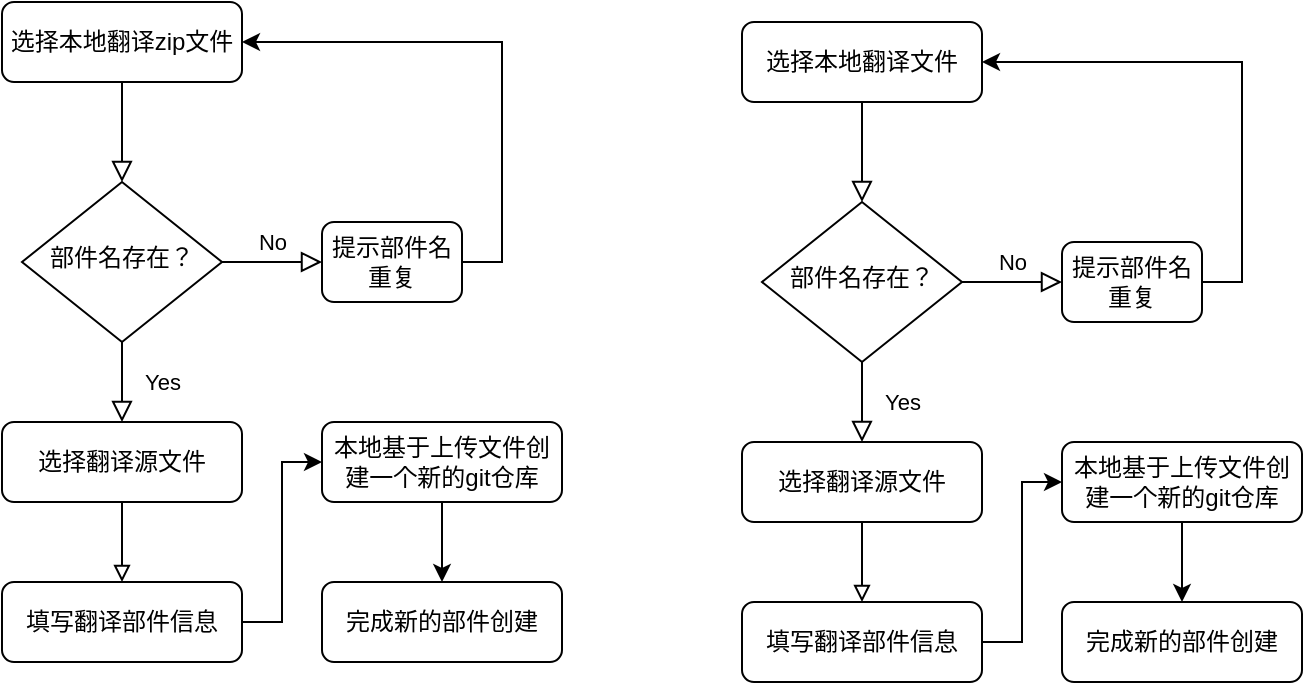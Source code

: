 <mxfile version="21.2.2" type="github">
  <diagram name="第 1 页" id="WNmO6rOC3a4mSjJoMNMk">
    <mxGraphModel dx="1434" dy="750" grid="1" gridSize="10" guides="1" tooltips="1" connect="1" arrows="1" fold="1" page="1" pageScale="1" pageWidth="827" pageHeight="1169" math="0" shadow="0">
      <root>
        <mxCell id="0" />
        <mxCell id="1" parent="0" />
        <mxCell id="DmBymuOzk8bXmX3khSrd-1" value="" style="rounded=0;html=1;jettySize=auto;orthogonalLoop=1;fontSize=11;endArrow=block;endFill=0;endSize=8;strokeWidth=1;shadow=0;labelBackgroundColor=none;edgeStyle=orthogonalEdgeStyle;" edge="1" parent="1" source="DmBymuOzk8bXmX3khSrd-2" target="DmBymuOzk8bXmX3khSrd-5">
          <mxGeometry relative="1" as="geometry" />
        </mxCell>
        <mxCell id="DmBymuOzk8bXmX3khSrd-2" value="选择本地翻译zip文件" style="rounded=1;whiteSpace=wrap;html=1;fontSize=12;glass=0;strokeWidth=1;shadow=0;" vertex="1" parent="1">
          <mxGeometry x="80" y="100" width="120" height="40" as="geometry" />
        </mxCell>
        <mxCell id="DmBymuOzk8bXmX3khSrd-3" value="Yes" style="rounded=0;html=1;jettySize=auto;orthogonalLoop=1;fontSize=11;endArrow=block;endFill=0;endSize=8;strokeWidth=1;shadow=0;labelBackgroundColor=none;edgeStyle=orthogonalEdgeStyle;" edge="1" parent="1" source="DmBymuOzk8bXmX3khSrd-5">
          <mxGeometry y="20" relative="1" as="geometry">
            <mxPoint as="offset" />
            <mxPoint x="140" y="310" as="targetPoint" />
          </mxGeometry>
        </mxCell>
        <mxCell id="DmBymuOzk8bXmX3khSrd-4" value="No" style="edgeStyle=orthogonalEdgeStyle;rounded=0;html=1;jettySize=auto;orthogonalLoop=1;fontSize=11;endArrow=block;endFill=0;endSize=8;strokeWidth=1;shadow=0;labelBackgroundColor=none;" edge="1" parent="1" source="DmBymuOzk8bXmX3khSrd-5" target="DmBymuOzk8bXmX3khSrd-7">
          <mxGeometry y="10" relative="1" as="geometry">
            <mxPoint as="offset" />
          </mxGeometry>
        </mxCell>
        <mxCell id="DmBymuOzk8bXmX3khSrd-5" value="部件名存在？" style="rhombus;whiteSpace=wrap;html=1;shadow=0;fontFamily=Helvetica;fontSize=12;align=center;strokeWidth=1;spacing=6;spacingTop=-4;" vertex="1" parent="1">
          <mxGeometry x="90" y="190" width="100" height="80" as="geometry" />
        </mxCell>
        <mxCell id="DmBymuOzk8bXmX3khSrd-6" style="edgeStyle=orthogonalEdgeStyle;rounded=0;orthogonalLoop=1;jettySize=auto;html=1;exitX=1;exitY=0.5;exitDx=0;exitDy=0;entryX=1;entryY=0.5;entryDx=0;entryDy=0;" edge="1" parent="1" source="DmBymuOzk8bXmX3khSrd-7" target="DmBymuOzk8bXmX3khSrd-2">
          <mxGeometry relative="1" as="geometry" />
        </mxCell>
        <mxCell id="DmBymuOzk8bXmX3khSrd-7" value="提示部件名重复" style="rounded=1;whiteSpace=wrap;html=1;fontSize=12;glass=0;strokeWidth=1;shadow=0;" vertex="1" parent="1">
          <mxGeometry x="240" y="210" width="70" height="40" as="geometry" />
        </mxCell>
        <mxCell id="DmBymuOzk8bXmX3khSrd-8" style="edgeStyle=orthogonalEdgeStyle;rounded=0;orthogonalLoop=1;jettySize=auto;html=1;exitX=0.5;exitY=1;exitDx=0;exitDy=0;endArrow=block;endFill=0;" edge="1" parent="1" source="DmBymuOzk8bXmX3khSrd-9">
          <mxGeometry relative="1" as="geometry">
            <mxPoint x="140" y="390" as="targetPoint" />
          </mxGeometry>
        </mxCell>
        <mxCell id="DmBymuOzk8bXmX3khSrd-9" value="选择翻译源文件" style="rounded=1;whiteSpace=wrap;html=1;fontSize=12;glass=0;strokeWidth=1;shadow=0;" vertex="1" parent="1">
          <mxGeometry x="80" y="310" width="120" height="40" as="geometry" />
        </mxCell>
        <mxCell id="DmBymuOzk8bXmX3khSrd-10" style="edgeStyle=orthogonalEdgeStyle;rounded=0;orthogonalLoop=1;jettySize=auto;html=1;exitX=1;exitY=0.5;exitDx=0;exitDy=0;entryX=0;entryY=0.5;entryDx=0;entryDy=0;" edge="1" parent="1" source="DmBymuOzk8bXmX3khSrd-11" target="DmBymuOzk8bXmX3khSrd-13">
          <mxGeometry relative="1" as="geometry" />
        </mxCell>
        <mxCell id="DmBymuOzk8bXmX3khSrd-11" value="填写翻译部件信息" style="rounded=1;whiteSpace=wrap;html=1;fontSize=12;glass=0;strokeWidth=1;shadow=0;" vertex="1" parent="1">
          <mxGeometry x="80" y="390" width="120" height="40" as="geometry" />
        </mxCell>
        <mxCell id="DmBymuOzk8bXmX3khSrd-12" style="edgeStyle=orthogonalEdgeStyle;rounded=0;orthogonalLoop=1;jettySize=auto;html=1;exitX=0.5;exitY=1;exitDx=0;exitDy=0;entryX=0.5;entryY=0;entryDx=0;entryDy=0;" edge="1" parent="1" source="DmBymuOzk8bXmX3khSrd-13" target="DmBymuOzk8bXmX3khSrd-14">
          <mxGeometry relative="1" as="geometry" />
        </mxCell>
        <mxCell id="DmBymuOzk8bXmX3khSrd-13" value="本地基于上传文件创建一个新的git仓库" style="rounded=1;whiteSpace=wrap;html=1;fontSize=12;glass=0;strokeWidth=1;shadow=0;" vertex="1" parent="1">
          <mxGeometry x="240" y="310" width="120" height="40" as="geometry" />
        </mxCell>
        <mxCell id="DmBymuOzk8bXmX3khSrd-14" value="完成新的部件创建" style="rounded=1;whiteSpace=wrap;html=1;fontSize=12;glass=0;strokeWidth=1;shadow=0;" vertex="1" parent="1">
          <mxGeometry x="240" y="390" width="120" height="40" as="geometry" />
        </mxCell>
        <mxCell id="DmBymuOzk8bXmX3khSrd-15" value="" style="rounded=0;html=1;jettySize=auto;orthogonalLoop=1;fontSize=11;endArrow=block;endFill=0;endSize=8;strokeWidth=1;shadow=0;labelBackgroundColor=none;edgeStyle=orthogonalEdgeStyle;" edge="1" parent="1" source="DmBymuOzk8bXmX3khSrd-16" target="DmBymuOzk8bXmX3khSrd-19">
          <mxGeometry relative="1" as="geometry" />
        </mxCell>
        <mxCell id="DmBymuOzk8bXmX3khSrd-16" value="选择本地翻译文件" style="rounded=1;whiteSpace=wrap;html=1;fontSize=12;glass=0;strokeWidth=1;shadow=0;" vertex="1" parent="1">
          <mxGeometry x="450" y="110" width="120" height="40" as="geometry" />
        </mxCell>
        <mxCell id="DmBymuOzk8bXmX3khSrd-17" value="Yes" style="rounded=0;html=1;jettySize=auto;orthogonalLoop=1;fontSize=11;endArrow=block;endFill=0;endSize=8;strokeWidth=1;shadow=0;labelBackgroundColor=none;edgeStyle=orthogonalEdgeStyle;" edge="1" parent="1" source="DmBymuOzk8bXmX3khSrd-19">
          <mxGeometry y="20" relative="1" as="geometry">
            <mxPoint as="offset" />
            <mxPoint x="510" y="320" as="targetPoint" />
          </mxGeometry>
        </mxCell>
        <mxCell id="DmBymuOzk8bXmX3khSrd-18" value="No" style="edgeStyle=orthogonalEdgeStyle;rounded=0;html=1;jettySize=auto;orthogonalLoop=1;fontSize=11;endArrow=block;endFill=0;endSize=8;strokeWidth=1;shadow=0;labelBackgroundColor=none;" edge="1" parent="1" source="DmBymuOzk8bXmX3khSrd-19" target="DmBymuOzk8bXmX3khSrd-21">
          <mxGeometry y="10" relative="1" as="geometry">
            <mxPoint as="offset" />
          </mxGeometry>
        </mxCell>
        <mxCell id="DmBymuOzk8bXmX3khSrd-19" value="部件名存在？" style="rhombus;whiteSpace=wrap;html=1;shadow=0;fontFamily=Helvetica;fontSize=12;align=center;strokeWidth=1;spacing=6;spacingTop=-4;" vertex="1" parent="1">
          <mxGeometry x="460" y="200" width="100" height="80" as="geometry" />
        </mxCell>
        <mxCell id="DmBymuOzk8bXmX3khSrd-20" style="edgeStyle=orthogonalEdgeStyle;rounded=0;orthogonalLoop=1;jettySize=auto;html=1;exitX=1;exitY=0.5;exitDx=0;exitDy=0;entryX=1;entryY=0.5;entryDx=0;entryDy=0;" edge="1" parent="1" source="DmBymuOzk8bXmX3khSrd-21" target="DmBymuOzk8bXmX3khSrd-16">
          <mxGeometry relative="1" as="geometry" />
        </mxCell>
        <mxCell id="DmBymuOzk8bXmX3khSrd-21" value="提示部件名重复" style="rounded=1;whiteSpace=wrap;html=1;fontSize=12;glass=0;strokeWidth=1;shadow=0;" vertex="1" parent="1">
          <mxGeometry x="610" y="220" width="70" height="40" as="geometry" />
        </mxCell>
        <mxCell id="DmBymuOzk8bXmX3khSrd-22" style="edgeStyle=orthogonalEdgeStyle;rounded=0;orthogonalLoop=1;jettySize=auto;html=1;exitX=0.5;exitY=1;exitDx=0;exitDy=0;endArrow=block;endFill=0;" edge="1" parent="1" source="DmBymuOzk8bXmX3khSrd-23">
          <mxGeometry relative="1" as="geometry">
            <mxPoint x="510" y="400" as="targetPoint" />
          </mxGeometry>
        </mxCell>
        <mxCell id="DmBymuOzk8bXmX3khSrd-23" value="选择翻译源文件" style="rounded=1;whiteSpace=wrap;html=1;fontSize=12;glass=0;strokeWidth=1;shadow=0;" vertex="1" parent="1">
          <mxGeometry x="450" y="320" width="120" height="40" as="geometry" />
        </mxCell>
        <mxCell id="DmBymuOzk8bXmX3khSrd-24" style="edgeStyle=orthogonalEdgeStyle;rounded=0;orthogonalLoop=1;jettySize=auto;html=1;exitX=1;exitY=0.5;exitDx=0;exitDy=0;entryX=0;entryY=0.5;entryDx=0;entryDy=0;" edge="1" parent="1" source="DmBymuOzk8bXmX3khSrd-25" target="DmBymuOzk8bXmX3khSrd-27">
          <mxGeometry relative="1" as="geometry" />
        </mxCell>
        <mxCell id="DmBymuOzk8bXmX3khSrd-25" value="填写翻译部件信息" style="rounded=1;whiteSpace=wrap;html=1;fontSize=12;glass=0;strokeWidth=1;shadow=0;" vertex="1" parent="1">
          <mxGeometry x="450" y="400" width="120" height="40" as="geometry" />
        </mxCell>
        <mxCell id="DmBymuOzk8bXmX3khSrd-26" style="edgeStyle=orthogonalEdgeStyle;rounded=0;orthogonalLoop=1;jettySize=auto;html=1;exitX=0.5;exitY=1;exitDx=0;exitDy=0;entryX=0.5;entryY=0;entryDx=0;entryDy=0;" edge="1" parent="1" source="DmBymuOzk8bXmX3khSrd-27" target="DmBymuOzk8bXmX3khSrd-28">
          <mxGeometry relative="1" as="geometry" />
        </mxCell>
        <mxCell id="DmBymuOzk8bXmX3khSrd-27" value="本地基于上传文件创建一个新的git仓库" style="rounded=1;whiteSpace=wrap;html=1;fontSize=12;glass=0;strokeWidth=1;shadow=0;" vertex="1" parent="1">
          <mxGeometry x="610" y="320" width="120" height="40" as="geometry" />
        </mxCell>
        <mxCell id="DmBymuOzk8bXmX3khSrd-28" value="完成新的部件创建" style="rounded=1;whiteSpace=wrap;html=1;fontSize=12;glass=0;strokeWidth=1;shadow=0;" vertex="1" parent="1">
          <mxGeometry x="610" y="400" width="120" height="40" as="geometry" />
        </mxCell>
      </root>
    </mxGraphModel>
  </diagram>
</mxfile>
